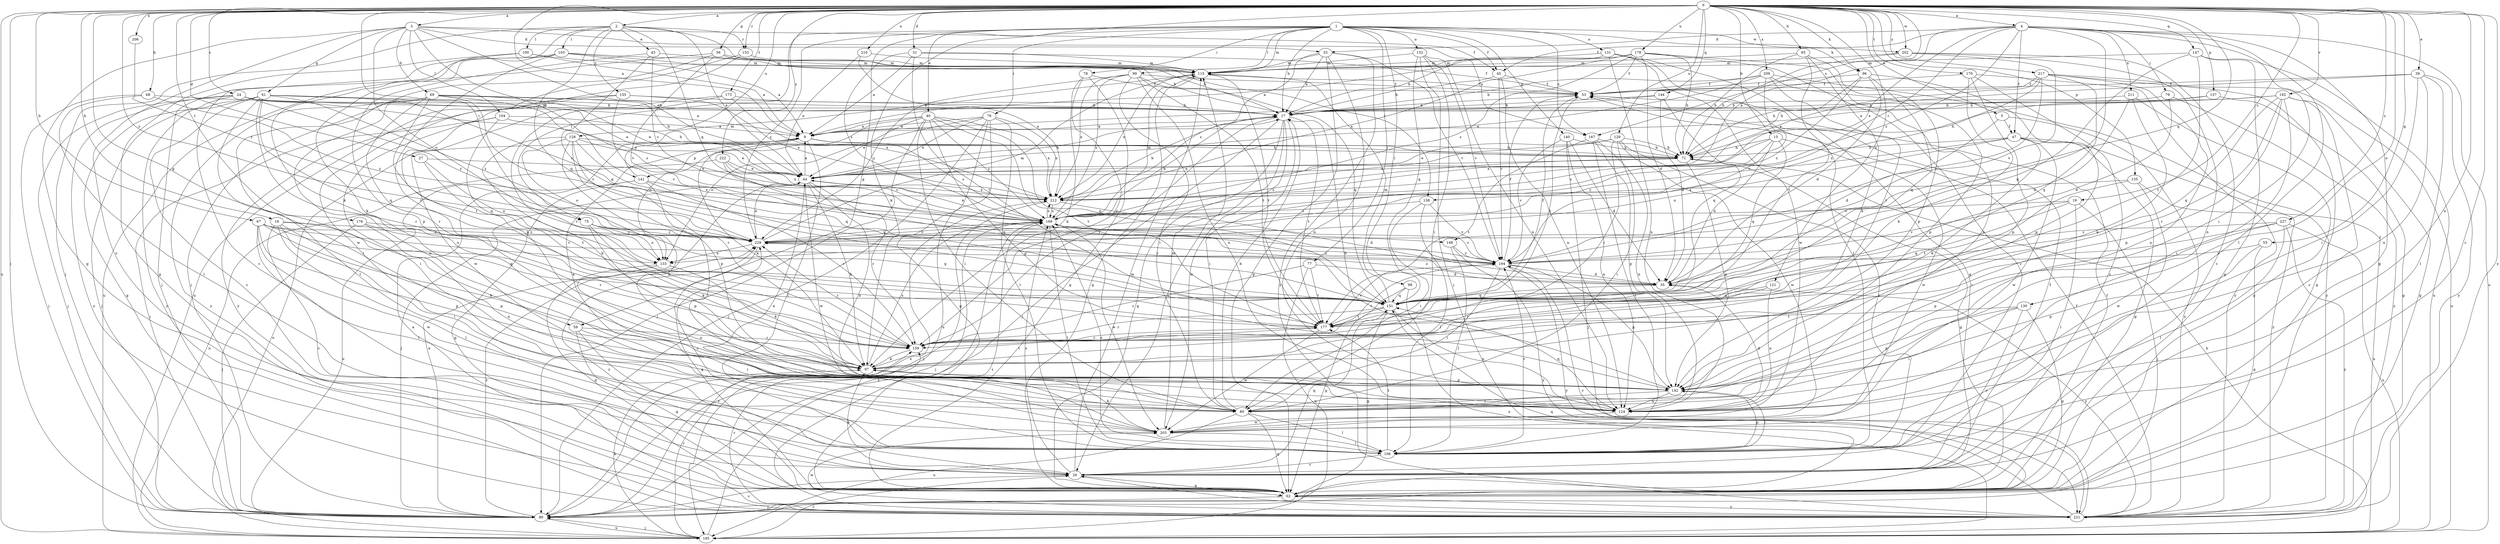 strict digraph  {
0;
1;
2;
3;
4;
5;
9;
15;
16;
17;
19;
24;
26;
27;
31;
33;
35;
39;
40;
43;
44;
45;
47;
53;
55;
56;
59;
61;
62;
65;
67;
68;
69;
71;
75;
76;
77;
78;
79;
80;
89;
96;
97;
98;
99;
100;
103;
104;
106;
115;
121;
124;
128;
129;
130;
131;
132;
133;
135;
137;
140;
141;
142;
144;
147;
148;
151;
153;
155;
158;
159;
167;
168;
170;
173;
176;
177;
178;
185;
192;
194;
202;
203;
206;
209;
210;
211;
212;
217;
221;
222;
227;
229;
0 -> 2  [label=a];
0 -> 3  [label=a];
0 -> 4  [label=a];
0 -> 5  [label=a];
0 -> 9  [label=a];
0 -> 15  [label=b];
0 -> 16  [label=b];
0 -> 19  [label=c];
0 -> 24  [label=c];
0 -> 26  [label=c];
0 -> 27  [label=d];
0 -> 31  [label=d];
0 -> 39  [label=e];
0 -> 40  [label=e];
0 -> 55  [label=g];
0 -> 56  [label=g];
0 -> 59  [label=g];
0 -> 65  [label=h];
0 -> 67  [label=h];
0 -> 68  [label=h];
0 -> 75  [label=i];
0 -> 89  [label=j];
0 -> 96  [label=k];
0 -> 121  [label=n];
0 -> 124  [label=n];
0 -> 128  [label=o];
0 -> 129  [label=o];
0 -> 130  [label=o];
0 -> 135  [label=p];
0 -> 137  [label=p];
0 -> 144  [label=q];
0 -> 147  [label=q];
0 -> 148  [label=q];
0 -> 153  [label=r];
0 -> 167  [label=s];
0 -> 170  [label=t];
0 -> 173  [label=t];
0 -> 176  [label=t];
0 -> 178  [label=u];
0 -> 185  [label=u];
0 -> 192  [label=v];
0 -> 202  [label=w];
0 -> 206  [label=x];
0 -> 209  [label=x];
0 -> 210  [label=x];
0 -> 217  [label=y];
0 -> 221  [label=y];
0 -> 222  [label=z];
0 -> 227  [label=z];
0 -> 229  [label=z];
1 -> 17  [label=b];
1 -> 45  [label=f];
1 -> 59  [label=g];
1 -> 75  [label=i];
1 -> 76  [label=i];
1 -> 77  [label=i];
1 -> 78  [label=i];
1 -> 96  [label=k];
1 -> 97  [label=k];
1 -> 98  [label=l];
1 -> 99  [label=l];
1 -> 115  [label=m];
1 -> 131  [label=o];
1 -> 132  [label=o];
1 -> 140  [label=p];
1 -> 167  [label=s];
1 -> 202  [label=w];
1 -> 229  [label=z];
2 -> 43  [label=e];
2 -> 44  [label=e];
2 -> 89  [label=j];
2 -> 97  [label=k];
2 -> 100  [label=l];
2 -> 103  [label=l];
2 -> 148  [label=q];
2 -> 151  [label=q];
2 -> 153  [label=r];
2 -> 155  [label=r];
2 -> 158  [label=r];
3 -> 26  [label=c];
3 -> 33  [label=d];
3 -> 44  [label=e];
3 -> 45  [label=f];
3 -> 61  [label=g];
3 -> 62  [label=g];
3 -> 69  [label=h];
3 -> 104  [label=l];
3 -> 133  [label=o];
3 -> 141  [label=p];
3 -> 167  [label=s];
4 -> 33  [label=d];
4 -> 44  [label=e];
4 -> 45  [label=f];
4 -> 47  [label=f];
4 -> 62  [label=g];
4 -> 79  [label=i];
4 -> 80  [label=i];
4 -> 106  [label=l];
4 -> 158  [label=r];
4 -> 168  [label=s];
4 -> 185  [label=u];
4 -> 194  [label=v];
4 -> 211  [label=x];
4 -> 212  [label=x];
5 -> 35  [label=d];
5 -> 47  [label=f];
5 -> 221  [label=y];
9 -> 71  [label=h];
9 -> 97  [label=k];
9 -> 106  [label=l];
9 -> 141  [label=p];
9 -> 168  [label=s];
9 -> 185  [label=u];
15 -> 35  [label=d];
15 -> 71  [label=h];
15 -> 151  [label=q];
15 -> 168  [label=s];
15 -> 203  [label=w];
15 -> 212  [label=x];
16 -> 26  [label=c];
16 -> 80  [label=i];
16 -> 106  [label=l];
16 -> 142  [label=p];
16 -> 159  [label=r];
16 -> 229  [label=z];
17 -> 9  [label=a];
17 -> 26  [label=c];
17 -> 62  [label=g];
17 -> 80  [label=i];
17 -> 89  [label=j];
17 -> 159  [label=r];
17 -> 177  [label=t];
17 -> 203  [label=w];
19 -> 89  [label=j];
19 -> 106  [label=l];
19 -> 151  [label=q];
19 -> 168  [label=s];
19 -> 194  [label=v];
24 -> 9  [label=a];
24 -> 17  [label=b];
24 -> 62  [label=g];
24 -> 89  [label=j];
24 -> 212  [label=x];
24 -> 221  [label=y];
24 -> 229  [label=z];
26 -> 53  [label=f];
26 -> 62  [label=g];
26 -> 97  [label=k];
26 -> 115  [label=m];
26 -> 151  [label=q];
26 -> 168  [label=s];
27 -> 44  [label=e];
27 -> 133  [label=o];
27 -> 177  [label=t];
31 -> 9  [label=a];
31 -> 53  [label=f];
31 -> 115  [label=m];
31 -> 168  [label=s];
31 -> 177  [label=t];
33 -> 17  [label=b];
33 -> 62  [label=g];
33 -> 115  [label=m];
33 -> 124  [label=n];
33 -> 168  [label=s];
33 -> 194  [label=v];
33 -> 221  [label=y];
35 -> 151  [label=q];
35 -> 168  [label=s];
35 -> 221  [label=y];
35 -> 229  [label=z];
39 -> 53  [label=f];
39 -> 71  [label=h];
39 -> 80  [label=i];
39 -> 106  [label=l];
39 -> 124  [label=n];
39 -> 221  [label=y];
40 -> 9  [label=a];
40 -> 44  [label=e];
40 -> 80  [label=i];
40 -> 89  [label=j];
40 -> 133  [label=o];
40 -> 142  [label=p];
40 -> 151  [label=q];
40 -> 168  [label=s];
40 -> 177  [label=t];
40 -> 212  [label=x];
43 -> 115  [label=m];
43 -> 142  [label=p];
43 -> 151  [label=q];
43 -> 168  [label=s];
44 -> 9  [label=a];
44 -> 17  [label=b];
44 -> 89  [label=j];
44 -> 97  [label=k];
44 -> 124  [label=n];
44 -> 159  [label=r];
44 -> 203  [label=w];
44 -> 212  [label=x];
45 -> 17  [label=b];
45 -> 53  [label=f];
45 -> 124  [label=n];
45 -> 194  [label=v];
47 -> 62  [label=g];
47 -> 71  [label=h];
47 -> 97  [label=k];
47 -> 133  [label=o];
47 -> 203  [label=w];
47 -> 221  [label=y];
47 -> 229  [label=z];
53 -> 17  [label=b];
53 -> 177  [label=t];
55 -> 62  [label=g];
55 -> 142  [label=p];
55 -> 194  [label=v];
56 -> 17  [label=b];
56 -> 89  [label=j];
56 -> 115  [label=m];
56 -> 185  [label=u];
56 -> 194  [label=v];
59 -> 26  [label=c];
59 -> 62  [label=g];
59 -> 80  [label=i];
59 -> 159  [label=r];
61 -> 17  [label=b];
61 -> 26  [label=c];
61 -> 44  [label=e];
61 -> 80  [label=i];
61 -> 89  [label=j];
61 -> 151  [label=q];
61 -> 159  [label=r];
61 -> 168  [label=s];
61 -> 221  [label=y];
61 -> 229  [label=z];
62 -> 53  [label=f];
62 -> 89  [label=j];
62 -> 221  [label=y];
62 -> 229  [label=z];
65 -> 71  [label=h];
65 -> 97  [label=k];
65 -> 115  [label=m];
65 -> 142  [label=p];
65 -> 177  [label=t];
67 -> 97  [label=k];
67 -> 106  [label=l];
67 -> 133  [label=o];
67 -> 142  [label=p];
67 -> 151  [label=q];
67 -> 203  [label=w];
67 -> 229  [label=z];
68 -> 17  [label=b];
68 -> 89  [label=j];
68 -> 106  [label=l];
68 -> 229  [label=z];
69 -> 17  [label=b];
69 -> 44  [label=e];
69 -> 71  [label=h];
69 -> 106  [label=l];
69 -> 124  [label=n];
69 -> 159  [label=r];
69 -> 168  [label=s];
69 -> 177  [label=t];
69 -> 194  [label=v];
69 -> 221  [label=y];
71 -> 44  [label=e];
71 -> 62  [label=g];
71 -> 142  [label=p];
71 -> 168  [label=s];
75 -> 97  [label=k];
75 -> 133  [label=o];
75 -> 142  [label=p];
75 -> 151  [label=q];
75 -> 229  [label=z];
76 -> 9  [label=a];
76 -> 44  [label=e];
76 -> 62  [label=g];
76 -> 89  [label=j];
76 -> 106  [label=l];
76 -> 133  [label=o];
76 -> 185  [label=u];
76 -> 212  [label=x];
77 -> 35  [label=d];
77 -> 159  [label=r];
77 -> 177  [label=t];
77 -> 185  [label=u];
78 -> 53  [label=f];
78 -> 62  [label=g];
78 -> 97  [label=k];
78 -> 159  [label=r];
79 -> 17  [label=b];
79 -> 35  [label=d];
79 -> 221  [label=y];
80 -> 9  [label=a];
80 -> 17  [label=b];
80 -> 62  [label=g];
80 -> 106  [label=l];
80 -> 185  [label=u];
89 -> 26  [label=c];
89 -> 44  [label=e];
89 -> 185  [label=u];
89 -> 212  [label=x];
89 -> 229  [label=z];
96 -> 35  [label=d];
96 -> 53  [label=f];
96 -> 71  [label=h];
96 -> 142  [label=p];
96 -> 151  [label=q];
96 -> 229  [label=z];
97 -> 142  [label=p];
97 -> 168  [label=s];
97 -> 177  [label=t];
98 -> 62  [label=g];
98 -> 151  [label=q];
98 -> 185  [label=u];
99 -> 53  [label=f];
99 -> 80  [label=i];
99 -> 124  [label=n];
99 -> 151  [label=q];
99 -> 168  [label=s];
99 -> 177  [label=t];
99 -> 212  [label=x];
99 -> 229  [label=z];
100 -> 9  [label=a];
100 -> 26  [label=c];
100 -> 62  [label=g];
100 -> 115  [label=m];
103 -> 9  [label=a];
103 -> 17  [label=b];
103 -> 89  [label=j];
103 -> 97  [label=k];
103 -> 115  [label=m];
103 -> 159  [label=r];
104 -> 9  [label=a];
104 -> 71  [label=h];
104 -> 80  [label=i];
104 -> 89  [label=j];
104 -> 151  [label=q];
106 -> 26  [label=c];
106 -> 142  [label=p];
106 -> 168  [label=s];
106 -> 177  [label=t];
106 -> 194  [label=v];
106 -> 229  [label=z];
115 -> 53  [label=f];
115 -> 62  [label=g];
115 -> 177  [label=t];
115 -> 212  [label=x];
121 -> 124  [label=n];
121 -> 151  [label=q];
121 -> 159  [label=r];
124 -> 35  [label=d];
124 -> 151  [label=q];
124 -> 203  [label=w];
128 -> 44  [label=e];
128 -> 71  [label=h];
128 -> 97  [label=k];
128 -> 124  [label=n];
128 -> 133  [label=o];
128 -> 142  [label=p];
128 -> 151  [label=q];
128 -> 159  [label=r];
129 -> 44  [label=e];
129 -> 71  [label=h];
129 -> 80  [label=i];
129 -> 106  [label=l];
129 -> 159  [label=r];
129 -> 203  [label=w];
129 -> 212  [label=x];
130 -> 26  [label=c];
130 -> 62  [label=g];
130 -> 80  [label=i];
130 -> 142  [label=p];
130 -> 177  [label=t];
131 -> 17  [label=b];
131 -> 62  [label=g];
131 -> 106  [label=l];
131 -> 115  [label=m];
131 -> 124  [label=n];
131 -> 203  [label=w];
132 -> 80  [label=i];
132 -> 89  [label=j];
132 -> 115  [label=m];
132 -> 124  [label=n];
132 -> 151  [label=q];
132 -> 194  [label=v];
133 -> 62  [label=g];
133 -> 97  [label=k];
133 -> 124  [label=n];
135 -> 177  [label=t];
135 -> 185  [label=u];
135 -> 203  [label=w];
135 -> 212  [label=x];
137 -> 17  [label=b];
137 -> 62  [label=g];
137 -> 71  [label=h];
140 -> 35  [label=d];
140 -> 71  [label=h];
140 -> 89  [label=j];
140 -> 124  [label=n];
140 -> 194  [label=v];
141 -> 62  [label=g];
141 -> 80  [label=i];
141 -> 115  [label=m];
141 -> 159  [label=r];
141 -> 185  [label=u];
141 -> 212  [label=x];
142 -> 17  [label=b];
142 -> 80  [label=i];
142 -> 106  [label=l];
142 -> 124  [label=n];
144 -> 9  [label=a];
144 -> 17  [label=b];
144 -> 35  [label=d];
144 -> 151  [label=q];
147 -> 62  [label=g];
147 -> 115  [label=m];
147 -> 151  [label=q];
147 -> 177  [label=t];
147 -> 185  [label=u];
148 -> 106  [label=l];
148 -> 194  [label=v];
148 -> 221  [label=y];
151 -> 53  [label=f];
151 -> 62  [label=g];
151 -> 115  [label=m];
151 -> 124  [label=n];
151 -> 159  [label=r];
151 -> 177  [label=t];
153 -> 115  [label=m];
153 -> 185  [label=u];
153 -> 203  [label=w];
155 -> 17  [label=b];
155 -> 97  [label=k];
155 -> 194  [label=v];
155 -> 212  [label=x];
155 -> 221  [label=y];
158 -> 80  [label=i];
158 -> 106  [label=l];
158 -> 168  [label=s];
158 -> 194  [label=v];
159 -> 97  [label=k];
159 -> 229  [label=z];
167 -> 71  [label=h];
167 -> 106  [label=l];
167 -> 124  [label=n];
167 -> 142  [label=p];
167 -> 177  [label=t];
168 -> 17  [label=b];
168 -> 44  [label=e];
168 -> 89  [label=j];
168 -> 106  [label=l];
168 -> 115  [label=m];
168 -> 203  [label=w];
168 -> 212  [label=x];
168 -> 229  [label=z];
170 -> 26  [label=c];
170 -> 53  [label=f];
170 -> 97  [label=k];
170 -> 142  [label=p];
170 -> 221  [label=y];
173 -> 17  [label=b];
173 -> 159  [label=r];
173 -> 203  [label=w];
173 -> 212  [label=x];
176 -> 89  [label=j];
176 -> 124  [label=n];
176 -> 194  [label=v];
176 -> 229  [label=z];
177 -> 159  [label=r];
177 -> 194  [label=v];
177 -> 203  [label=w];
178 -> 9  [label=a];
178 -> 26  [label=c];
178 -> 35  [label=d];
178 -> 53  [label=f];
178 -> 71  [label=h];
178 -> 115  [label=m];
178 -> 124  [label=n];
178 -> 168  [label=s];
178 -> 212  [label=x];
185 -> 26  [label=c];
185 -> 71  [label=h];
185 -> 89  [label=j];
185 -> 97  [label=k];
185 -> 159  [label=r];
185 -> 168  [label=s];
192 -> 9  [label=a];
192 -> 17  [label=b];
192 -> 26  [label=c];
192 -> 62  [label=g];
192 -> 80  [label=i];
192 -> 142  [label=p];
192 -> 151  [label=q];
192 -> 159  [label=r];
194 -> 35  [label=d];
194 -> 53  [label=f];
194 -> 80  [label=i];
194 -> 142  [label=p];
194 -> 159  [label=r];
194 -> 168  [label=s];
194 -> 221  [label=y];
202 -> 26  [label=c];
202 -> 71  [label=h];
202 -> 115  [label=m];
202 -> 124  [label=n];
202 -> 194  [label=v];
203 -> 44  [label=e];
203 -> 97  [label=k];
203 -> 106  [label=l];
203 -> 115  [label=m];
206 -> 229  [label=z];
209 -> 17  [label=b];
209 -> 44  [label=e];
209 -> 53  [label=f];
209 -> 142  [label=p];
209 -> 177  [label=t];
209 -> 194  [label=v];
209 -> 221  [label=y];
210 -> 44  [label=e];
210 -> 115  [label=m];
210 -> 212  [label=x];
211 -> 17  [label=b];
211 -> 35  [label=d];
211 -> 62  [label=g];
211 -> 97  [label=k];
212 -> 17  [label=b];
212 -> 35  [label=d];
212 -> 89  [label=j];
212 -> 168  [label=s];
217 -> 44  [label=e];
217 -> 53  [label=f];
217 -> 62  [label=g];
217 -> 124  [label=n];
217 -> 151  [label=q];
217 -> 185  [label=u];
217 -> 194  [label=v];
217 -> 229  [label=z];
221 -> 9  [label=a];
221 -> 26  [label=c];
221 -> 53  [label=f];
221 -> 151  [label=q];
221 -> 159  [label=r];
221 -> 168  [label=s];
221 -> 194  [label=v];
221 -> 203  [label=w];
222 -> 44  [label=e];
222 -> 151  [label=q];
222 -> 168  [label=s];
222 -> 185  [label=u];
222 -> 212  [label=x];
227 -> 106  [label=l];
227 -> 142  [label=p];
227 -> 159  [label=r];
227 -> 185  [label=u];
227 -> 221  [label=y];
227 -> 229  [label=z];
229 -> 44  [label=e];
229 -> 62  [label=g];
229 -> 115  [label=m];
229 -> 133  [label=o];
229 -> 168  [label=s];
229 -> 194  [label=v];
}
